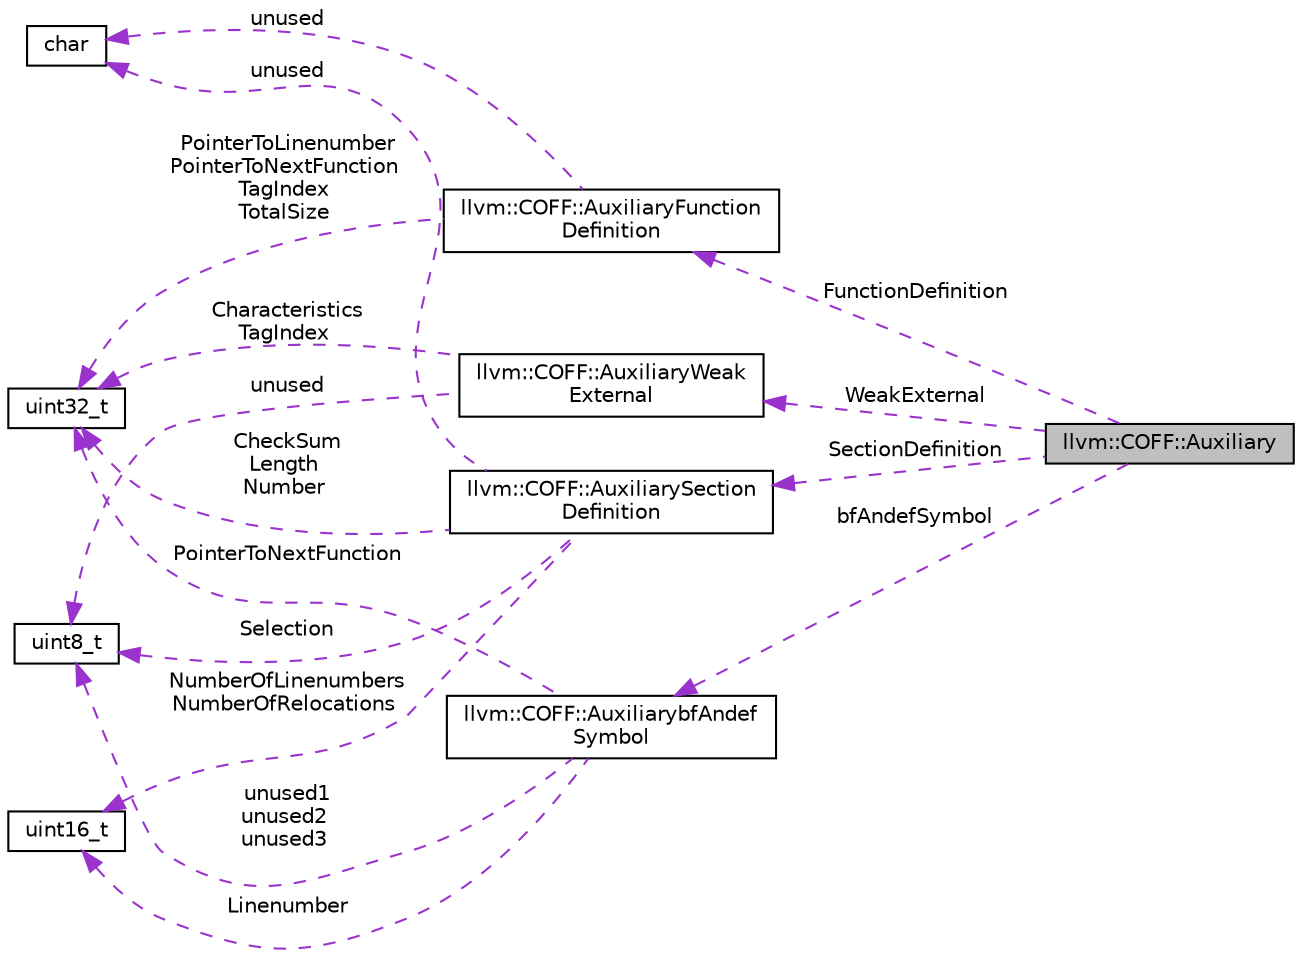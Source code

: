 digraph "llvm::COFF::Auxiliary"
{
 // LATEX_PDF_SIZE
  bgcolor="transparent";
  edge [fontname="Helvetica",fontsize="10",labelfontname="Helvetica",labelfontsize="10"];
  node [fontname="Helvetica",fontsize="10",shape="box"];
  rankdir="LR";
  Node1 [label="llvm::COFF::Auxiliary",height=0.2,width=0.4,color="black", fillcolor="grey75", style="filled", fontcolor="black",tooltip=" "];
  Node2 -> Node1 [dir="back",color="darkorchid3",fontsize="10",style="dashed",label=" FunctionDefinition" ,fontname="Helvetica"];
  Node2 [label="llvm::COFF::AuxiliaryFunction\lDefinition",height=0.2,width=0.4,color="black",URL="$structllvm_1_1COFF_1_1AuxiliaryFunctionDefinition.html",tooltip=" "];
  Node3 -> Node2 [dir="back",color="darkorchid3",fontsize="10",style="dashed",label=" PointerToLinenumber\nPointerToNextFunction\nTagIndex\nTotalSize" ,fontname="Helvetica"];
  Node3 [label="uint32_t",height=0.2,width=0.4,color="black",URL="$classuint32__t.html",tooltip=" "];
  Node4 -> Node2 [dir="back",color="darkorchid3",fontsize="10",style="dashed",label=" unused" ,fontname="Helvetica"];
  Node4 [label="char",height=0.2,width=0.4,color="black",URL="$classchar.html",tooltip=" "];
  Node5 -> Node1 [dir="back",color="darkorchid3",fontsize="10",style="dashed",label=" bfAndefSymbol" ,fontname="Helvetica"];
  Node5 [label="llvm::COFF::AuxiliarybfAndef\lSymbol",height=0.2,width=0.4,color="black",URL="$structllvm_1_1COFF_1_1AuxiliarybfAndefSymbol.html",tooltip=" "];
  Node6 -> Node5 [dir="back",color="darkorchid3",fontsize="10",style="dashed",label=" unused1\nunused2\nunused3" ,fontname="Helvetica"];
  Node6 [label="uint8_t",height=0.2,width=0.4,color="black",tooltip=" "];
  Node7 -> Node5 [dir="back",color="darkorchid3",fontsize="10",style="dashed",label=" Linenumber" ,fontname="Helvetica"];
  Node7 [label="uint16_t",height=0.2,width=0.4,color="black",tooltip=" "];
  Node3 -> Node5 [dir="back",color="darkorchid3",fontsize="10",style="dashed",label=" PointerToNextFunction" ,fontname="Helvetica"];
  Node8 -> Node1 [dir="back",color="darkorchid3",fontsize="10",style="dashed",label=" WeakExternal" ,fontname="Helvetica"];
  Node8 [label="llvm::COFF::AuxiliaryWeak\lExternal",height=0.2,width=0.4,color="black",URL="$structllvm_1_1COFF_1_1AuxiliaryWeakExternal.html",tooltip=" "];
  Node3 -> Node8 [dir="back",color="darkorchid3",fontsize="10",style="dashed",label=" Characteristics\nTagIndex" ,fontname="Helvetica"];
  Node6 -> Node8 [dir="back",color="darkorchid3",fontsize="10",style="dashed",label=" unused" ,fontname="Helvetica"];
  Node9 -> Node1 [dir="back",color="darkorchid3",fontsize="10",style="dashed",label=" SectionDefinition" ,fontname="Helvetica"];
  Node9 [label="llvm::COFF::AuxiliarySection\lDefinition",height=0.2,width=0.4,color="black",URL="$structllvm_1_1COFF_1_1AuxiliarySectionDefinition.html",tooltip=" "];
  Node3 -> Node9 [dir="back",color="darkorchid3",fontsize="10",style="dashed",label=" CheckSum\nLength\nNumber" ,fontname="Helvetica"];
  Node7 -> Node9 [dir="back",color="darkorchid3",fontsize="10",style="dashed",label=" NumberOfLinenumbers\nNumberOfRelocations" ,fontname="Helvetica"];
  Node6 -> Node9 [dir="back",color="darkorchid3",fontsize="10",style="dashed",label=" Selection" ,fontname="Helvetica"];
  Node4 -> Node9 [dir="back",color="darkorchid3",fontsize="10",style="dashed",label=" unused" ,fontname="Helvetica"];
}

